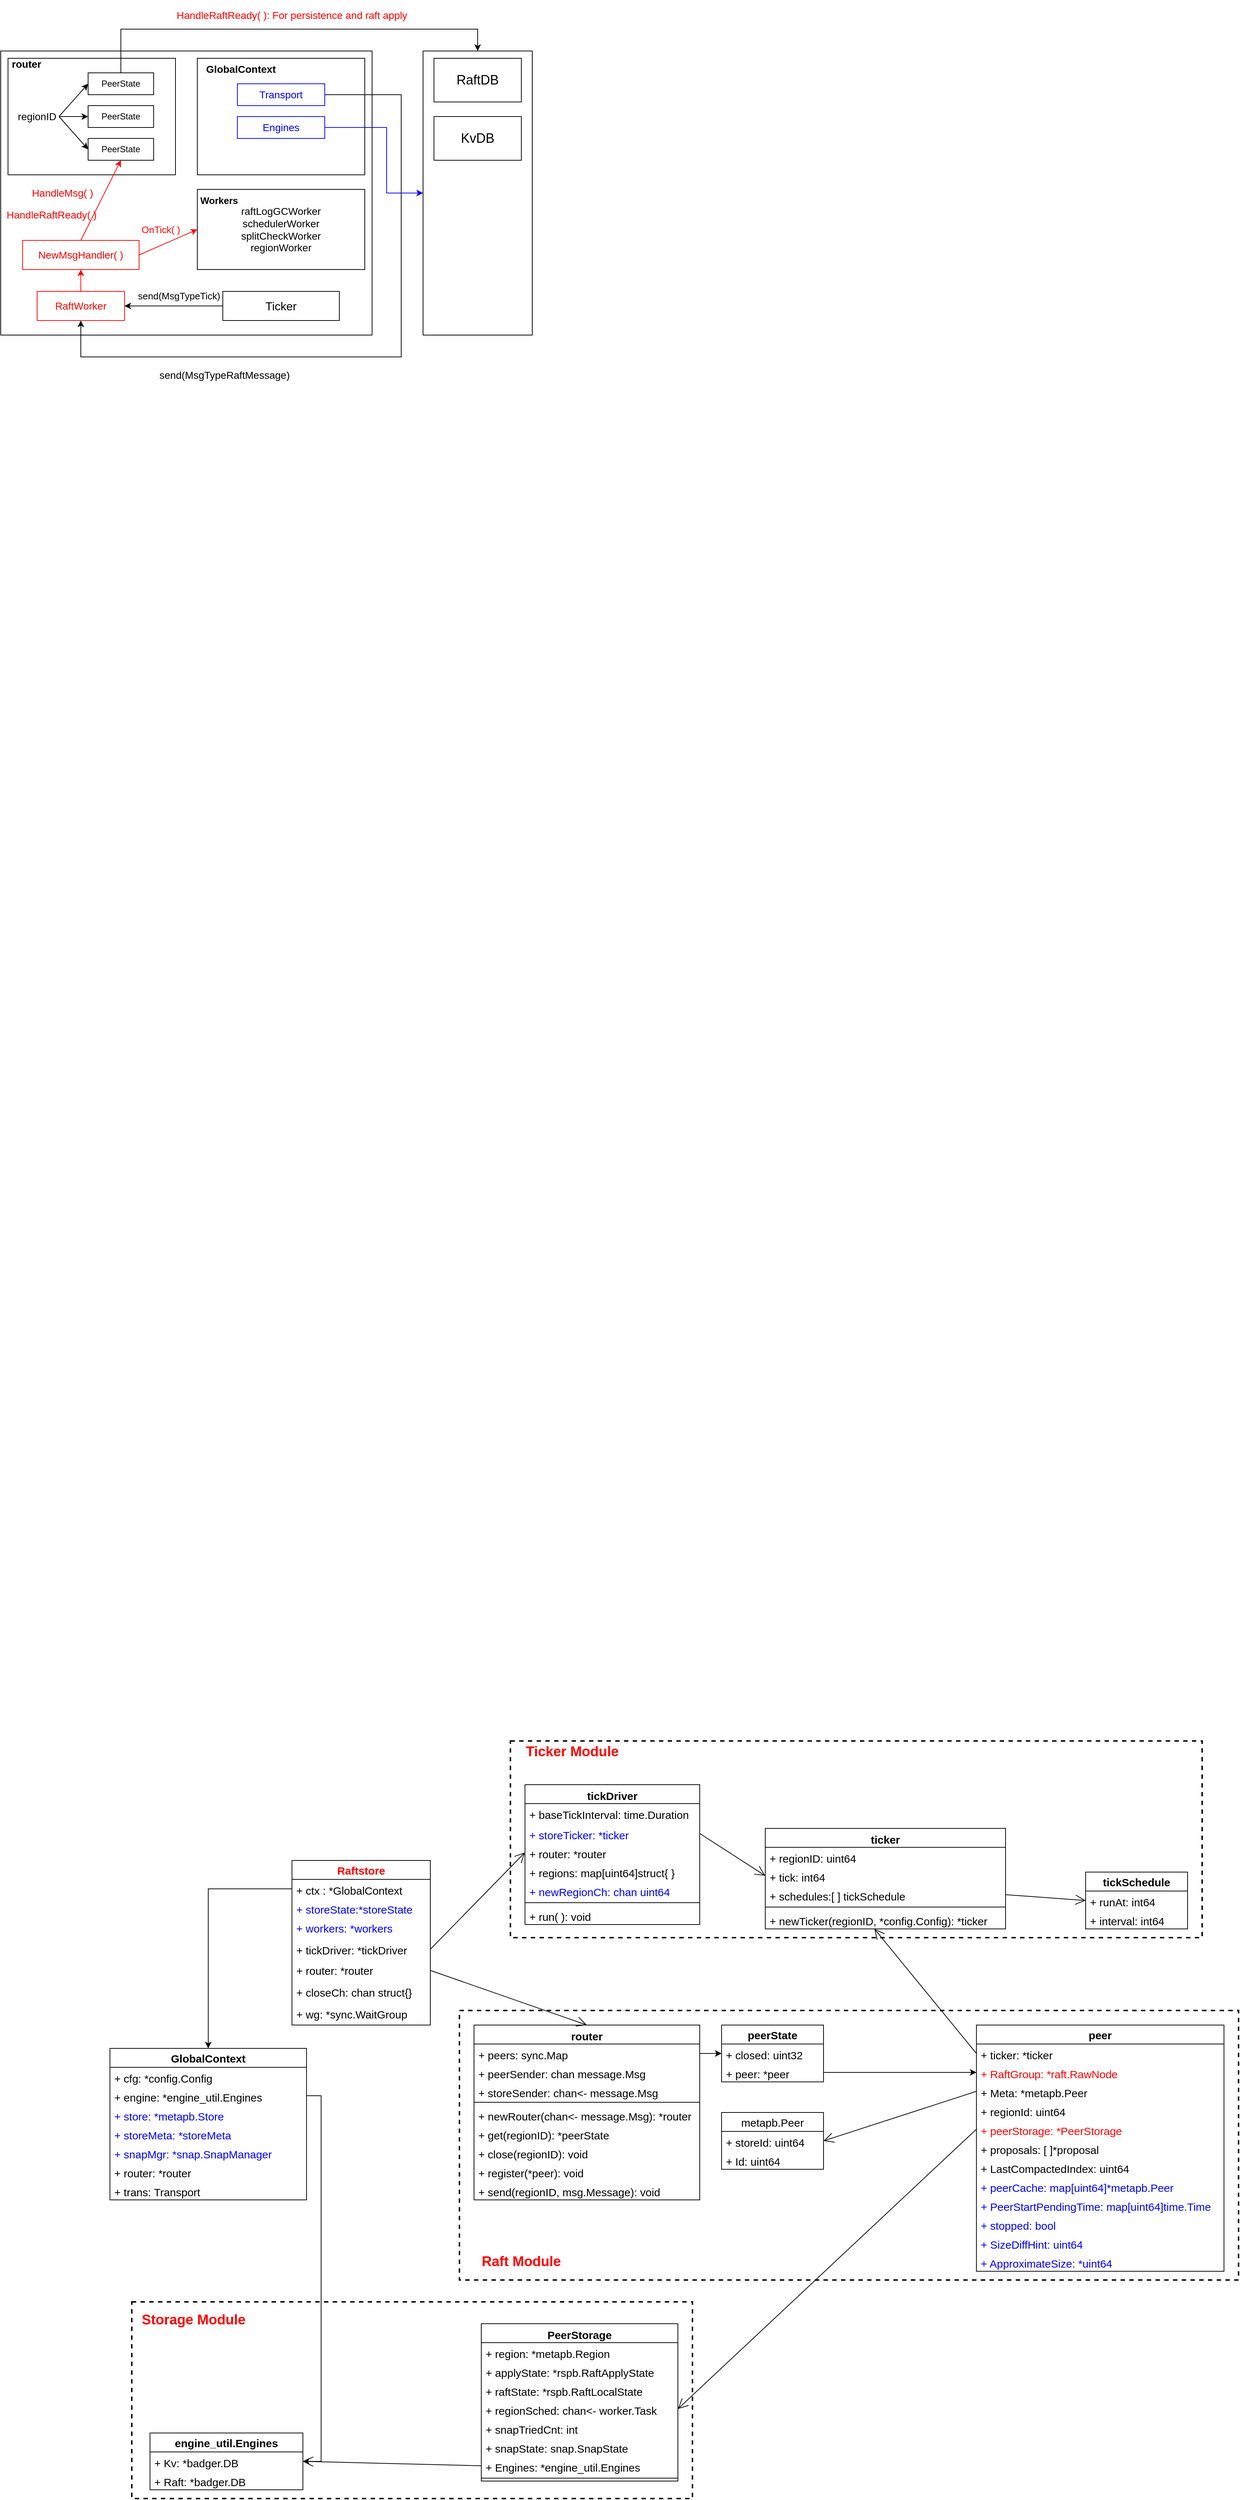<mxfile version="20.0.4" type="github">
  <diagram id="LNbFXsJFr9iNanMyev7O" name="Page-1">
    <mxGraphModel dx="2036" dy="1318" grid="1" gridSize="10" guides="1" tooltips="1" connect="1" arrows="1" fold="1" page="1" pageScale="1" pageWidth="1920" pageHeight="1200" math="0" shadow="0">
      <root>
        <mxCell id="0" />
        <mxCell id="1" parent="0" />
        <mxCell id="v7qtWtPgVOm1seYNRLXf-1" value="" style="rounded=0;whiteSpace=wrap;html=1;" parent="1" vertex="1">
          <mxGeometry x="20" y="130" width="510" height="390" as="geometry" />
        </mxCell>
        <mxCell id="v7qtWtPgVOm1seYNRLXf-2" value="" style="rounded=0;whiteSpace=wrap;html=1;" parent="1" vertex="1">
          <mxGeometry x="30" y="140" width="230" height="160" as="geometry" />
        </mxCell>
        <mxCell id="v7qtWtPgVOm1seYNRLXf-3" value="&lt;font style=&quot;font-size: 14px;&quot;&gt;router&lt;/font&gt;" style="text;strokeColor=none;fillColor=none;html=1;fontSize=24;fontStyle=1;verticalAlign=middle;align=center;" parent="1" vertex="1">
          <mxGeometry x="50" y="130" width="10" height="30" as="geometry" />
        </mxCell>
        <mxCell id="v7qtWtPgVOm1seYNRLXf-53" style="edgeStyle=orthogonalEdgeStyle;rounded=0;orthogonalLoop=1;jettySize=auto;html=1;exitX=0.5;exitY=0;exitDx=0;exitDy=0;entryX=0.5;entryY=0;entryDx=0;entryDy=0;fontSize=18;fontColor=#000000;strokeColor=#000000;" parent="1" source="v7qtWtPgVOm1seYNRLXf-4" target="v7qtWtPgVOm1seYNRLXf-47" edge="1">
          <mxGeometry relative="1" as="geometry">
            <Array as="points">
              <mxPoint x="185" y="100" />
              <mxPoint x="675" y="100" />
            </Array>
          </mxGeometry>
        </mxCell>
        <mxCell id="v7qtWtPgVOm1seYNRLXf-4" value="PeerState" style="rounded=0;whiteSpace=wrap;html=1;" parent="1" vertex="1">
          <mxGeometry x="140" y="160" width="90" height="30" as="geometry" />
        </mxCell>
        <mxCell id="v7qtWtPgVOm1seYNRLXf-5" value="PeerState" style="rounded=0;whiteSpace=wrap;html=1;" parent="1" vertex="1">
          <mxGeometry x="140" y="205" width="90" height="30" as="geometry" />
        </mxCell>
        <mxCell id="v7qtWtPgVOm1seYNRLXf-6" value="PeerState" style="rounded=0;whiteSpace=wrap;html=1;" parent="1" vertex="1">
          <mxGeometry x="140" y="250" width="90" height="30" as="geometry" />
        </mxCell>
        <mxCell id="v7qtWtPgVOm1seYNRLXf-7" value="regionID" style="text;html=1;strokeColor=none;fillColor=none;align=center;verticalAlign=middle;whiteSpace=wrap;rounded=0;fontSize=14;" parent="1" vertex="1">
          <mxGeometry x="40" y="205" width="60" height="30" as="geometry" />
        </mxCell>
        <mxCell id="v7qtWtPgVOm1seYNRLXf-9" value="" style="endArrow=classic;html=1;rounded=0;fontSize=14;exitX=1;exitY=0.5;exitDx=0;exitDy=0;entryX=0;entryY=0.5;entryDx=0;entryDy=0;" parent="1" source="v7qtWtPgVOm1seYNRLXf-7" target="v7qtWtPgVOm1seYNRLXf-4" edge="1">
          <mxGeometry width="50" height="50" relative="1" as="geometry">
            <mxPoint x="390" y="390" as="sourcePoint" />
            <mxPoint x="440" y="340" as="targetPoint" />
          </mxGeometry>
        </mxCell>
        <mxCell id="v7qtWtPgVOm1seYNRLXf-11" value="" style="endArrow=classic;html=1;rounded=0;fontSize=14;entryX=0;entryY=0.5;entryDx=0;entryDy=0;exitX=1;exitY=0.5;exitDx=0;exitDy=0;" parent="1" source="v7qtWtPgVOm1seYNRLXf-7" target="v7qtWtPgVOm1seYNRLXf-5" edge="1">
          <mxGeometry width="50" height="50" relative="1" as="geometry">
            <mxPoint x="100" y="210" as="sourcePoint" />
            <mxPoint x="150.0" y="185" as="targetPoint" />
          </mxGeometry>
        </mxCell>
        <mxCell id="v7qtWtPgVOm1seYNRLXf-12" value="" style="endArrow=classic;html=1;rounded=0;fontSize=14;entryX=0;entryY=0.5;entryDx=0;entryDy=0;exitX=1;exitY=0.5;exitDx=0;exitDy=0;" parent="1" source="v7qtWtPgVOm1seYNRLXf-7" target="v7qtWtPgVOm1seYNRLXf-6" edge="1">
          <mxGeometry width="50" height="50" relative="1" as="geometry">
            <mxPoint x="110.0" y="225" as="sourcePoint" />
            <mxPoint x="150.0" y="230" as="targetPoint" />
          </mxGeometry>
        </mxCell>
        <mxCell id="v7qtWtPgVOm1seYNRLXf-13" value="" style="rounded=0;whiteSpace=wrap;html=1;" parent="1" vertex="1">
          <mxGeometry x="290" y="140" width="230" height="160" as="geometry" />
        </mxCell>
        <mxCell id="v7qtWtPgVOm1seYNRLXf-15" value="&lt;b&gt;GlobalContext&lt;/b&gt;" style="text;html=1;strokeColor=none;fillColor=none;align=center;verticalAlign=middle;whiteSpace=wrap;rounded=0;fontSize=14;" parent="1" vertex="1">
          <mxGeometry x="320" y="140" width="60" height="30" as="geometry" />
        </mxCell>
        <mxCell id="v7qtWtPgVOm1seYNRLXf-57" style="edgeStyle=orthogonalEdgeStyle;rounded=0;orthogonalLoop=1;jettySize=auto;html=1;exitX=0.5;exitY=0;exitDx=0;exitDy=0;entryX=0.5;entryY=1;entryDx=0;entryDy=0;fontSize=14;fontColor=#FF0000;strokeColor=#FF0000;" parent="1" source="v7qtWtPgVOm1seYNRLXf-20" target="v7qtWtPgVOm1seYNRLXf-21" edge="1">
          <mxGeometry relative="1" as="geometry" />
        </mxCell>
        <mxCell id="v7qtWtPgVOm1seYNRLXf-20" value="&lt;font color=&quot;#ff0000&quot;&gt;RaftWorker&lt;/font&gt;" style="rounded=0;whiteSpace=wrap;html=1;fontSize=14;strokeColor=#FF0000;" parent="1" vertex="1">
          <mxGeometry x="70" y="460" width="120" height="40" as="geometry" />
        </mxCell>
        <mxCell id="v7qtWtPgVOm1seYNRLXf-21" value="&lt;font color=&quot;#ff0000&quot;&gt;NewMsgHandler( )&lt;/font&gt;" style="rounded=0;whiteSpace=wrap;html=1;fontSize=14;strokeColor=#FF0000;" parent="1" vertex="1">
          <mxGeometry x="50" y="390" width="160" height="40" as="geometry" />
        </mxCell>
        <mxCell id="v7qtWtPgVOm1seYNRLXf-27" value="" style="endArrow=classic;html=1;rounded=0;fontSize=14;fontColor=#FF0000;exitX=0.5;exitY=0;exitDx=0;exitDy=0;entryX=0.5;entryY=1;entryDx=0;entryDy=0;strokeColor=#FF0000;" parent="1" source="v7qtWtPgVOm1seYNRLXf-21" target="v7qtWtPgVOm1seYNRLXf-6" edge="1">
          <mxGeometry width="50" height="50" relative="1" as="geometry">
            <mxPoint x="450" y="490" as="sourcePoint" />
            <mxPoint x="500" y="440" as="targetPoint" />
          </mxGeometry>
        </mxCell>
        <mxCell id="v7qtWtPgVOm1seYNRLXf-28" value="HandleMsg( )" style="text;html=1;strokeColor=none;fillColor=none;align=center;verticalAlign=middle;whiteSpace=wrap;rounded=0;fontSize=14;fontColor=#FF0000;" parent="1" vertex="1">
          <mxGeometry x="50" y="310" width="110" height="30" as="geometry" />
        </mxCell>
        <mxCell id="v7qtWtPgVOm1seYNRLXf-29" value="HandleRaftReady( )" style="text;html=1;strokeColor=none;fillColor=none;align=center;verticalAlign=middle;whiteSpace=wrap;rounded=0;fontSize=14;fontColor=#FF0000;" parent="1" vertex="1">
          <mxGeometry x="20" y="340" width="140" height="30" as="geometry" />
        </mxCell>
        <mxCell id="v7qtWtPgVOm1seYNRLXf-38" style="edgeStyle=orthogonalEdgeStyle;rounded=0;orthogonalLoop=1;jettySize=auto;html=1;exitX=1;exitY=0.5;exitDx=0;exitDy=0;entryX=0.5;entryY=1;entryDx=0;entryDy=0;fontSize=13;fontColor=#FF0000;strokeColor=#000000;" parent="1" source="v7qtWtPgVOm1seYNRLXf-32" target="v7qtWtPgVOm1seYNRLXf-20" edge="1">
          <mxGeometry relative="1" as="geometry">
            <Array as="points">
              <mxPoint x="570" y="190" />
              <mxPoint x="570" y="550" />
              <mxPoint x="130" y="550" />
            </Array>
          </mxGeometry>
        </mxCell>
        <mxCell id="v7qtWtPgVOm1seYNRLXf-32" value="&lt;font color=&quot;#0000ff&quot;&gt;Transport&lt;/font&gt;" style="rounded=0;whiteSpace=wrap;html=1;fontSize=14;fontColor=#FF0000;strokeColor=#0000FF;" parent="1" vertex="1">
          <mxGeometry x="345" y="175" width="120" height="30" as="geometry" />
        </mxCell>
        <mxCell id="v7qtWtPgVOm1seYNRLXf-34" style="edgeStyle=orthogonalEdgeStyle;rounded=0;orthogonalLoop=1;jettySize=auto;html=1;exitX=0;exitY=0.5;exitDx=0;exitDy=0;entryX=1;entryY=0.5;entryDx=0;entryDy=0;fontSize=16;fontColor=#0000FF;strokeColor=#000000;" parent="1" source="v7qtWtPgVOm1seYNRLXf-33" target="v7qtWtPgVOm1seYNRLXf-20" edge="1">
          <mxGeometry relative="1" as="geometry" />
        </mxCell>
        <mxCell id="v7qtWtPgVOm1seYNRLXf-33" value="&lt;font style=&quot;font-size: 16px;&quot;&gt;Ticker&lt;/font&gt;" style="rounded=0;whiteSpace=wrap;html=1;" parent="1" vertex="1">
          <mxGeometry x="325" y="460" width="160" height="40" as="geometry" />
        </mxCell>
        <mxCell id="v7qtWtPgVOm1seYNRLXf-35" value="&lt;font color=&quot;#000000&quot; style=&quot;font-size: 13px;&quot;&gt;send(MsgTypeTick)&lt;/font&gt;" style="text;html=1;strokeColor=none;fillColor=none;align=center;verticalAlign=middle;whiteSpace=wrap;rounded=0;fontSize=16;fontColor=#0000FF;" parent="1" vertex="1">
          <mxGeometry x="180" y="450" width="170" height="30" as="geometry" />
        </mxCell>
        <mxCell id="v7qtWtPgVOm1seYNRLXf-40" value="&lt;font color=&quot;#000000&quot; style=&quot;font-size: 14px;&quot;&gt;send(MsgTypeRaftMessage)&lt;/font&gt;" style="text;html=1;strokeColor=none;fillColor=none;align=center;verticalAlign=middle;whiteSpace=wrap;rounded=0;fontSize=13;fontColor=#FF0000;" parent="1" vertex="1">
          <mxGeometry x="260" y="560" width="135" height="30" as="geometry" />
        </mxCell>
        <mxCell id="v7qtWtPgVOm1seYNRLXf-41" value="&lt;font color=&quot;#000000&quot;&gt;raftLogGCWorker&lt;br&gt;schedulerWorker&lt;br&gt;splitCheckWorker&lt;br&gt;regionWorker&lt;/font&gt;" style="rounded=0;whiteSpace=wrap;html=1;fontSize=14;fontColor=#FF0000;strokeColor=#000000;align=center;" parent="1" vertex="1">
          <mxGeometry x="290" y="320" width="230" height="110" as="geometry" />
        </mxCell>
        <mxCell id="v7qtWtPgVOm1seYNRLXf-42" value="&lt;b&gt;&lt;font color=&quot;#000000&quot; style=&quot;font-size: 13px;&quot;&gt;Workers&lt;/font&gt;&lt;/b&gt;" style="text;html=1;strokeColor=none;fillColor=none;align=center;verticalAlign=middle;whiteSpace=wrap;rounded=0;fontSize=14;fontColor=#FF0000;" parent="1" vertex="1">
          <mxGeometry x="290" y="320" width="60" height="30" as="geometry" />
        </mxCell>
        <mxCell id="v7qtWtPgVOm1seYNRLXf-45" value="" style="endArrow=classic;html=1;rounded=0;fontSize=13;fontColor=#000000;strokeColor=#FF0000;exitX=1;exitY=0.5;exitDx=0;exitDy=0;entryX=0;entryY=0.5;entryDx=0;entryDy=0;" parent="1" source="v7qtWtPgVOm1seYNRLXf-21" target="v7qtWtPgVOm1seYNRLXf-41" edge="1">
          <mxGeometry width="50" height="50" relative="1" as="geometry">
            <mxPoint x="450" y="410" as="sourcePoint" />
            <mxPoint x="500" y="360" as="targetPoint" />
          </mxGeometry>
        </mxCell>
        <mxCell id="v7qtWtPgVOm1seYNRLXf-46" value="&lt;font color=&quot;#ff0000&quot;&gt;OnTick( )&lt;/font&gt;" style="text;html=1;strokeColor=none;fillColor=none;align=center;verticalAlign=middle;whiteSpace=wrap;rounded=0;fontSize=13;fontColor=#000000;" parent="1" vertex="1">
          <mxGeometry x="200" y="360" width="80" height="30" as="geometry" />
        </mxCell>
        <mxCell id="v7qtWtPgVOm1seYNRLXf-47" value="" style="rounded=0;whiteSpace=wrap;html=1;fontSize=13;fontColor=#FF0000;strokeColor=#000000;" parent="1" vertex="1">
          <mxGeometry x="600" y="130" width="150" height="390" as="geometry" />
        </mxCell>
        <mxCell id="v7qtWtPgVOm1seYNRLXf-49" value="&lt;font style=&quot;font-size: 18px;&quot; color=&quot;#000000&quot;&gt;RaftDB&lt;/font&gt;" style="rounded=0;whiteSpace=wrap;html=1;fontSize=13;fontColor=#FF0000;strokeColor=#000000;" parent="1" vertex="1">
          <mxGeometry x="615" y="140" width="120" height="60" as="geometry" />
        </mxCell>
        <mxCell id="v7qtWtPgVOm1seYNRLXf-50" value="&lt;font color=&quot;#000000&quot;&gt;&lt;span style=&quot;font-size: 18px;&quot;&gt;KvDB&lt;/span&gt;&lt;/font&gt;" style="rounded=0;whiteSpace=wrap;html=1;fontSize=13;fontColor=#FF0000;strokeColor=#000000;" parent="1" vertex="1">
          <mxGeometry x="615" y="220" width="120" height="60" as="geometry" />
        </mxCell>
        <mxCell id="v7qtWtPgVOm1seYNRLXf-52" style="edgeStyle=orthogonalEdgeStyle;rounded=0;orthogonalLoop=1;jettySize=auto;html=1;exitX=1;exitY=0.5;exitDx=0;exitDy=0;entryX=0;entryY=0.5;entryDx=0;entryDy=0;fontSize=18;fontColor=#000000;strokeColor=#0000FF;" parent="1" source="v7qtWtPgVOm1seYNRLXf-51" target="v7qtWtPgVOm1seYNRLXf-47" edge="1">
          <mxGeometry relative="1" as="geometry">
            <Array as="points">
              <mxPoint x="550" y="235" />
              <mxPoint x="550" y="325" />
            </Array>
          </mxGeometry>
        </mxCell>
        <mxCell id="v7qtWtPgVOm1seYNRLXf-51" value="&lt;font color=&quot;#0000ff&quot;&gt;Engines&lt;/font&gt;" style="rounded=0;whiteSpace=wrap;html=1;fontSize=14;fontColor=#FF0000;strokeColor=#0000FF;" parent="1" vertex="1">
          <mxGeometry x="345" y="220" width="120" height="30" as="geometry" />
        </mxCell>
        <mxCell id="v7qtWtPgVOm1seYNRLXf-54" value="&lt;font style=&quot;font-size: 14px;&quot; color=&quot;#ff0000&quot;&gt;HandleRaftReady( ): For persistence and raft apply&lt;/font&gt;" style="text;html=1;strokeColor=none;fillColor=none;align=center;verticalAlign=middle;whiteSpace=wrap;rounded=0;fontSize=18;fontColor=#000000;" parent="1" vertex="1">
          <mxGeometry x="240" y="60" width="360" height="40" as="geometry" />
        </mxCell>
        <mxCell id="vhi4TItYWoOdSirbTyWl-1" value="Raftstore" style="swimlane;fontStyle=1;childLayout=stackLayout;horizontal=1;startSize=26;fillColor=none;horizontalStack=0;resizeParent=1;resizeParentMax=0;resizeLast=0;collapsible=1;marginBottom=0;fontColor=#FF0000;fontSize=15;" vertex="1" parent="1">
          <mxGeometry x="420" y="2614" width="190" height="226" as="geometry" />
        </mxCell>
        <mxCell id="vhi4TItYWoOdSirbTyWl-2" value="+ ctx : *GlobalContext" style="text;strokeColor=none;fillColor=none;align=left;verticalAlign=top;spacingLeft=4;spacingRight=4;overflow=hidden;rotatable=0;points=[[0,0.5],[1,0.5]];portConstraint=eastwest;fontSize=15;" vertex="1" parent="vhi4TItYWoOdSirbTyWl-1">
          <mxGeometry y="26" width="190" height="26" as="geometry" />
        </mxCell>
        <mxCell id="vhi4TItYWoOdSirbTyWl-3" value="+ storeState:*storeState" style="text;strokeColor=none;fillColor=none;align=left;verticalAlign=top;spacingLeft=4;spacingRight=4;overflow=hidden;rotatable=0;points=[[0,0.5],[1,0.5]];portConstraint=eastwest;fontColor=#0000FF;fontSize=15;" vertex="1" parent="vhi4TItYWoOdSirbTyWl-1">
          <mxGeometry y="52" width="190" height="26" as="geometry" />
        </mxCell>
        <mxCell id="vhi4TItYWoOdSirbTyWl-5" value="+ workers: *workers" style="text;strokeColor=none;fillColor=none;align=left;verticalAlign=top;spacingLeft=4;spacingRight=4;overflow=hidden;rotatable=0;points=[[0,0.5],[1,0.5]];portConstraint=eastwest;fontColor=#0000FF;fontSize=15;" vertex="1" parent="vhi4TItYWoOdSirbTyWl-1">
          <mxGeometry y="78" width="190" height="30" as="geometry" />
        </mxCell>
        <mxCell id="vhi4TItYWoOdSirbTyWl-6" value="+ tickDriver: *tickDriver" style="text;strokeColor=none;fillColor=none;align=left;verticalAlign=top;spacingLeft=4;spacingRight=4;overflow=hidden;rotatable=0;points=[[0,0.5],[1,0.5]];portConstraint=eastwest;fontSize=15;" vertex="1" parent="vhi4TItYWoOdSirbTyWl-1">
          <mxGeometry y="108" width="190" height="28" as="geometry" />
        </mxCell>
        <mxCell id="vhi4TItYWoOdSirbTyWl-4" value="+ router: *router" style="text;strokeColor=none;fillColor=none;align=left;verticalAlign=top;spacingLeft=4;spacingRight=4;overflow=hidden;rotatable=0;points=[[0,0.5],[1,0.5]];portConstraint=eastwest;fontSize=15;" vertex="1" parent="vhi4TItYWoOdSirbTyWl-1">
          <mxGeometry y="136" width="190" height="30" as="geometry" />
        </mxCell>
        <mxCell id="vhi4TItYWoOdSirbTyWl-7" value="+ closeCh: chan struct{}" style="text;strokeColor=none;fillColor=none;align=left;verticalAlign=top;spacingLeft=4;spacingRight=4;overflow=hidden;rotatable=0;points=[[0,0.5],[1,0.5]];portConstraint=eastwest;fontSize=15;" vertex="1" parent="vhi4TItYWoOdSirbTyWl-1">
          <mxGeometry y="166" width="190" height="30" as="geometry" />
        </mxCell>
        <mxCell id="vhi4TItYWoOdSirbTyWl-8" value="+ wg: *sync.WaitGroup" style="text;strokeColor=none;fillColor=none;align=left;verticalAlign=top;spacingLeft=4;spacingRight=4;overflow=hidden;rotatable=0;points=[[0,0.5],[1,0.5]];portConstraint=eastwest;fontSize=15;" vertex="1" parent="vhi4TItYWoOdSirbTyWl-1">
          <mxGeometry y="196" width="190" height="30" as="geometry" />
        </mxCell>
        <mxCell id="vhi4TItYWoOdSirbTyWl-17" value="router" style="swimlane;fontStyle=1;align=center;verticalAlign=top;childLayout=stackLayout;horizontal=1;startSize=26;horizontalStack=0;resizeParent=1;resizeParentMax=0;resizeLast=0;collapsible=1;marginBottom=0;fontSize=15;" vertex="1" parent="1">
          <mxGeometry x="670" y="2840" width="310" height="240" as="geometry" />
        </mxCell>
        <mxCell id="vhi4TItYWoOdSirbTyWl-18" value="+ peers: sync.Map" style="text;strokeColor=none;fillColor=none;align=left;verticalAlign=top;spacingLeft=4;spacingRight=4;overflow=hidden;rotatable=0;points=[[0,0.5],[1,0.5]];portConstraint=eastwest;fontSize=15;" vertex="1" parent="vhi4TItYWoOdSirbTyWl-17">
          <mxGeometry y="26" width="310" height="26" as="geometry" />
        </mxCell>
        <mxCell id="vhi4TItYWoOdSirbTyWl-21" value="+ peerSender: chan message.Msg" style="text;strokeColor=none;fillColor=none;align=left;verticalAlign=top;spacingLeft=4;spacingRight=4;overflow=hidden;rotatable=0;points=[[0,0.5],[1,0.5]];portConstraint=eastwest;fontSize=15;" vertex="1" parent="vhi4TItYWoOdSirbTyWl-17">
          <mxGeometry y="52" width="310" height="26" as="geometry" />
        </mxCell>
        <mxCell id="vhi4TItYWoOdSirbTyWl-22" value="+ storeSender: chan&lt;- message.Msg" style="text;strokeColor=none;fillColor=none;align=left;verticalAlign=top;spacingLeft=4;spacingRight=4;overflow=hidden;rotatable=0;points=[[0,0.5],[1,0.5]];portConstraint=eastwest;fontSize=15;" vertex="1" parent="vhi4TItYWoOdSirbTyWl-17">
          <mxGeometry y="78" width="310" height="24" as="geometry" />
        </mxCell>
        <mxCell id="vhi4TItYWoOdSirbTyWl-19" value="" style="line;strokeWidth=1;fillColor=none;align=left;verticalAlign=middle;spacingTop=-1;spacingLeft=3;spacingRight=3;rotatable=0;labelPosition=right;points=[];portConstraint=eastwest;fontSize=15;" vertex="1" parent="vhi4TItYWoOdSirbTyWl-17">
          <mxGeometry y="102" width="310" height="8" as="geometry" />
        </mxCell>
        <mxCell id="vhi4TItYWoOdSirbTyWl-20" value="+ newRouter(chan&lt;- message.Msg): *router" style="text;strokeColor=none;fillColor=none;align=left;verticalAlign=top;spacingLeft=4;spacingRight=4;overflow=hidden;rotatable=0;points=[[0,0.5],[1,0.5]];portConstraint=eastwest;fontSize=15;" vertex="1" parent="vhi4TItYWoOdSirbTyWl-17">
          <mxGeometry y="110" width="310" height="26" as="geometry" />
        </mxCell>
        <mxCell id="vhi4TItYWoOdSirbTyWl-23" value="+ get(regionID): *peerState" style="text;strokeColor=none;fillColor=none;align=left;verticalAlign=top;spacingLeft=4;spacingRight=4;overflow=hidden;rotatable=0;points=[[0,0.5],[1,0.5]];portConstraint=eastwest;fontSize=15;" vertex="1" parent="vhi4TItYWoOdSirbTyWl-17">
          <mxGeometry y="136" width="310" height="26" as="geometry" />
        </mxCell>
        <mxCell id="vhi4TItYWoOdSirbTyWl-25" value="+ close(regionID): void" style="text;strokeColor=none;fillColor=none;align=left;verticalAlign=top;spacingLeft=4;spacingRight=4;overflow=hidden;rotatable=0;points=[[0,0.5],[1,0.5]];portConstraint=eastwest;fontSize=15;" vertex="1" parent="vhi4TItYWoOdSirbTyWl-17">
          <mxGeometry y="162" width="310" height="26" as="geometry" />
        </mxCell>
        <mxCell id="vhi4TItYWoOdSirbTyWl-24" value="+ register(*peer): void" style="text;strokeColor=none;fillColor=none;align=left;verticalAlign=top;spacingLeft=4;spacingRight=4;overflow=hidden;rotatable=0;points=[[0,0.5],[1,0.5]];portConstraint=eastwest;fontSize=15;" vertex="1" parent="vhi4TItYWoOdSirbTyWl-17">
          <mxGeometry y="188" width="310" height="26" as="geometry" />
        </mxCell>
        <mxCell id="vhi4TItYWoOdSirbTyWl-26" value="+ send(regionID, msg.Message): void" style="text;strokeColor=none;fillColor=none;align=left;verticalAlign=top;spacingLeft=4;spacingRight=4;overflow=hidden;rotatable=0;points=[[0,0.5],[1,0.5]];portConstraint=eastwest;fontSize=15;" vertex="1" parent="vhi4TItYWoOdSirbTyWl-17">
          <mxGeometry y="214" width="310" height="26" as="geometry" />
        </mxCell>
        <mxCell id="vhi4TItYWoOdSirbTyWl-28" value="GlobalContext" style="swimlane;fontStyle=1;childLayout=stackLayout;horizontal=1;startSize=26;fillColor=none;horizontalStack=0;resizeParent=1;resizeParentMax=0;resizeLast=0;collapsible=1;marginBottom=0;fontSize=15;" vertex="1" parent="1">
          <mxGeometry x="170" y="2872" width="270" height="208" as="geometry" />
        </mxCell>
        <mxCell id="vhi4TItYWoOdSirbTyWl-29" value="+ cfg: *config.Config" style="text;strokeColor=none;fillColor=none;align=left;verticalAlign=top;spacingLeft=4;spacingRight=4;overflow=hidden;rotatable=0;points=[[0,0.5],[1,0.5]];portConstraint=eastwest;fontSize=15;" vertex="1" parent="vhi4TItYWoOdSirbTyWl-28">
          <mxGeometry y="26" width="270" height="26" as="geometry" />
        </mxCell>
        <mxCell id="vhi4TItYWoOdSirbTyWl-32" value="+ engine: *engine_util.Engines" style="text;strokeColor=none;fillColor=none;align=left;verticalAlign=top;spacingLeft=4;spacingRight=4;overflow=hidden;rotatable=0;points=[[0,0.5],[1,0.5]];portConstraint=eastwest;fontSize=15;" vertex="1" parent="vhi4TItYWoOdSirbTyWl-28">
          <mxGeometry y="52" width="270" height="26" as="geometry" />
        </mxCell>
        <mxCell id="vhi4TItYWoOdSirbTyWl-36" value="+ store: *metapb.Store" style="text;strokeColor=none;fillColor=none;align=left;verticalAlign=top;spacingLeft=4;spacingRight=4;overflow=hidden;rotatable=0;points=[[0,0.5],[1,0.5]];portConstraint=eastwest;fontColor=#0000FF;fontSize=15;" vertex="1" parent="vhi4TItYWoOdSirbTyWl-28">
          <mxGeometry y="78" width="270" height="26" as="geometry" />
        </mxCell>
        <mxCell id="vhi4TItYWoOdSirbTyWl-37" value="+ storeMeta: *storeMeta" style="text;strokeColor=none;fillColor=none;align=left;verticalAlign=top;spacingLeft=4;spacingRight=4;overflow=hidden;rotatable=0;points=[[0,0.5],[1,0.5]];portConstraint=eastwest;fontColor=#0000FF;fontSize=15;" vertex="1" parent="vhi4TItYWoOdSirbTyWl-28">
          <mxGeometry y="104" width="270" height="26" as="geometry" />
        </mxCell>
        <mxCell id="vhi4TItYWoOdSirbTyWl-38" value="+ snapMgr: *snap.SnapManager" style="text;strokeColor=none;fillColor=none;align=left;verticalAlign=top;spacingLeft=4;spacingRight=4;overflow=hidden;rotatable=0;points=[[0,0.5],[1,0.5]];portConstraint=eastwest;fontColor=#0000FF;fontSize=15;" vertex="1" parent="vhi4TItYWoOdSirbTyWl-28">
          <mxGeometry y="130" width="270" height="26" as="geometry" />
        </mxCell>
        <mxCell id="vhi4TItYWoOdSirbTyWl-39" value="+ router: *router" style="text;strokeColor=none;fillColor=none;align=left;verticalAlign=top;spacingLeft=4;spacingRight=4;overflow=hidden;rotatable=0;points=[[0,0.5],[1,0.5]];portConstraint=eastwest;fontSize=15;" vertex="1" parent="vhi4TItYWoOdSirbTyWl-28">
          <mxGeometry y="156" width="270" height="26" as="geometry" />
        </mxCell>
        <mxCell id="vhi4TItYWoOdSirbTyWl-41" value="+ trans: Transport" style="text;strokeColor=none;fillColor=none;align=left;verticalAlign=top;spacingLeft=4;spacingRight=4;overflow=hidden;rotatable=0;points=[[0,0.5],[1,0.5]];portConstraint=eastwest;fontSize=15;" vertex="1" parent="vhi4TItYWoOdSirbTyWl-28">
          <mxGeometry y="182" width="270" height="26" as="geometry" />
        </mxCell>
        <mxCell id="vhi4TItYWoOdSirbTyWl-42" style="edgeStyle=orthogonalEdgeStyle;rounded=0;orthogonalLoop=1;jettySize=auto;html=1;entryX=0.5;entryY=0;entryDx=0;entryDy=0;fontSize=15;" edge="1" parent="1" source="vhi4TItYWoOdSirbTyWl-2" target="vhi4TItYWoOdSirbTyWl-28">
          <mxGeometry relative="1" as="geometry" />
        </mxCell>
        <mxCell id="vhi4TItYWoOdSirbTyWl-44" value="peerState" style="swimlane;fontStyle=1;childLayout=stackLayout;horizontal=1;startSize=26;fillColor=none;horizontalStack=0;resizeParent=1;resizeParentMax=0;resizeLast=0;collapsible=1;marginBottom=0;fontColor=#000000;fontSize=15;" vertex="1" parent="1">
          <mxGeometry x="1010" y="2840" width="140" height="78" as="geometry" />
        </mxCell>
        <mxCell id="vhi4TItYWoOdSirbTyWl-45" value="+ closed: uint32" style="text;strokeColor=none;fillColor=none;align=left;verticalAlign=top;spacingLeft=4;spacingRight=4;overflow=hidden;rotatable=0;points=[[0,0.5],[1,0.5]];portConstraint=eastwest;fontColor=#000000;fontSize=15;" vertex="1" parent="vhi4TItYWoOdSirbTyWl-44">
          <mxGeometry y="26" width="140" height="26" as="geometry" />
        </mxCell>
        <mxCell id="vhi4TItYWoOdSirbTyWl-46" value="+ peer: *peer" style="text;strokeColor=none;fillColor=none;align=left;verticalAlign=top;spacingLeft=4;spacingRight=4;overflow=hidden;rotatable=0;points=[[0,0.5],[1,0.5]];portConstraint=eastwest;fontColor=#000000;fontSize=15;" vertex="1" parent="vhi4TItYWoOdSirbTyWl-44">
          <mxGeometry y="52" width="140" height="26" as="geometry" />
        </mxCell>
        <mxCell id="vhi4TItYWoOdSirbTyWl-48" style="edgeStyle=orthogonalEdgeStyle;rounded=0;orthogonalLoop=1;jettySize=auto;html=1;entryX=0;entryY=0.5;entryDx=0;entryDy=0;fontColor=#000000;fontSize=15;" edge="1" parent="1" source="vhi4TItYWoOdSirbTyWl-18" target="vhi4TItYWoOdSirbTyWl-45">
          <mxGeometry relative="1" as="geometry" />
        </mxCell>
        <mxCell id="vhi4TItYWoOdSirbTyWl-53" value="peer" style="swimlane;fontStyle=1;childLayout=stackLayout;horizontal=1;startSize=26;fillColor=none;horizontalStack=0;resizeParent=1;resizeParentMax=0;resizeLast=0;collapsible=1;marginBottom=0;fontColor=#000000;fontSize=15;" vertex="1" parent="1">
          <mxGeometry x="1360" y="2840" width="340" height="338" as="geometry" />
        </mxCell>
        <mxCell id="vhi4TItYWoOdSirbTyWl-54" value="+ ticker: *ticker" style="text;strokeColor=none;fillColor=none;align=left;verticalAlign=top;spacingLeft=4;spacingRight=4;overflow=hidden;rotatable=0;points=[[0,0.5],[1,0.5]];portConstraint=eastwest;fontColor=#000000;fontSize=15;" vertex="1" parent="vhi4TItYWoOdSirbTyWl-53">
          <mxGeometry y="26" width="340" height="26" as="geometry" />
        </mxCell>
        <mxCell id="vhi4TItYWoOdSirbTyWl-55" value="+ RaftGroup: *raft.RawNode" style="text;strokeColor=none;fillColor=none;align=left;verticalAlign=top;spacingLeft=4;spacingRight=4;overflow=hidden;rotatable=0;points=[[0,0.5],[1,0.5]];portConstraint=eastwest;fontColor=#FF0000;fontSize=15;" vertex="1" parent="vhi4TItYWoOdSirbTyWl-53">
          <mxGeometry y="52" width="340" height="26" as="geometry" />
        </mxCell>
        <mxCell id="vhi4TItYWoOdSirbTyWl-57" value="+ Meta: *metapb.Peer" style="text;strokeColor=none;fillColor=none;align=left;verticalAlign=top;spacingLeft=4;spacingRight=4;overflow=hidden;rotatable=0;points=[[0,0.5],[1,0.5]];portConstraint=eastwest;fontColor=#000000;fontSize=15;" vertex="1" parent="vhi4TItYWoOdSirbTyWl-53">
          <mxGeometry y="78" width="340" height="26" as="geometry" />
        </mxCell>
        <mxCell id="vhi4TItYWoOdSirbTyWl-58" value="+ regionId: uint64" style="text;strokeColor=none;fillColor=none;align=left;verticalAlign=top;spacingLeft=4;spacingRight=4;overflow=hidden;rotatable=0;points=[[0,0.5],[1,0.5]];portConstraint=eastwest;fontColor=#000000;fontSize=15;" vertex="1" parent="vhi4TItYWoOdSirbTyWl-53">
          <mxGeometry y="104" width="340" height="26" as="geometry" />
        </mxCell>
        <mxCell id="vhi4TItYWoOdSirbTyWl-56" value="+ peerStorage: *PeerStorage" style="text;strokeColor=none;fillColor=none;align=left;verticalAlign=top;spacingLeft=4;spacingRight=4;overflow=hidden;rotatable=0;points=[[0,0.5],[1,0.5]];portConstraint=eastwest;fontColor=#FF0000;fontSize=15;" vertex="1" parent="vhi4TItYWoOdSirbTyWl-53">
          <mxGeometry y="130" width="340" height="26" as="geometry" />
        </mxCell>
        <mxCell id="vhi4TItYWoOdSirbTyWl-59" value="+ proposals: [ ]*proposal" style="text;strokeColor=none;fillColor=none;align=left;verticalAlign=top;spacingLeft=4;spacingRight=4;overflow=hidden;rotatable=0;points=[[0,0.5],[1,0.5]];portConstraint=eastwest;fontColor=#000000;fontSize=15;" vertex="1" parent="vhi4TItYWoOdSirbTyWl-53">
          <mxGeometry y="156" width="340" height="26" as="geometry" />
        </mxCell>
        <mxCell id="vhi4TItYWoOdSirbTyWl-60" value="+ LastCompactedIndex: uint64" style="text;strokeColor=none;fillColor=none;align=left;verticalAlign=top;spacingLeft=4;spacingRight=4;overflow=hidden;rotatable=0;points=[[0,0.5],[1,0.5]];portConstraint=eastwest;fontColor=#000000;fontSize=15;" vertex="1" parent="vhi4TItYWoOdSirbTyWl-53">
          <mxGeometry y="182" width="340" height="26" as="geometry" />
        </mxCell>
        <mxCell id="vhi4TItYWoOdSirbTyWl-61" value="+ peerCache: map[uint64]*metapb.Peer" style="text;strokeColor=none;fillColor=none;align=left;verticalAlign=top;spacingLeft=4;spacingRight=4;overflow=hidden;rotatable=0;points=[[0,0.5],[1,0.5]];portConstraint=eastwest;fontColor=#0000FF;fontSize=15;" vertex="1" parent="vhi4TItYWoOdSirbTyWl-53">
          <mxGeometry y="208" width="340" height="26" as="geometry" />
        </mxCell>
        <mxCell id="vhi4TItYWoOdSirbTyWl-63" value="+ PeerStartPendingTime: map[uint64]time.Time" style="text;strokeColor=none;fillColor=none;align=left;verticalAlign=top;spacingLeft=4;spacingRight=4;overflow=hidden;rotatable=0;points=[[0,0.5],[1,0.5]];portConstraint=eastwest;fontColor=#0000FF;fontSize=15;" vertex="1" parent="vhi4TItYWoOdSirbTyWl-53">
          <mxGeometry y="234" width="340" height="26" as="geometry" />
        </mxCell>
        <mxCell id="vhi4TItYWoOdSirbTyWl-62" value="+ stopped: bool" style="text;strokeColor=none;fillColor=none;align=left;verticalAlign=top;spacingLeft=4;spacingRight=4;overflow=hidden;rotatable=0;points=[[0,0.5],[1,0.5]];portConstraint=eastwest;fontColor=#0000FF;fontSize=15;" vertex="1" parent="vhi4TItYWoOdSirbTyWl-53">
          <mxGeometry y="260" width="340" height="26" as="geometry" />
        </mxCell>
        <mxCell id="vhi4TItYWoOdSirbTyWl-64" value="+ SizeDiffHint: uint64" style="text;strokeColor=none;fillColor=none;align=left;verticalAlign=top;spacingLeft=4;spacingRight=4;overflow=hidden;rotatable=0;points=[[0,0.5],[1,0.5]];portConstraint=eastwest;fontColor=#0000FF;fontSize=15;" vertex="1" parent="vhi4TItYWoOdSirbTyWl-53">
          <mxGeometry y="286" width="340" height="26" as="geometry" />
        </mxCell>
        <mxCell id="vhi4TItYWoOdSirbTyWl-65" value="+ ApproximateSize: *uint64" style="text;strokeColor=none;fillColor=none;align=left;verticalAlign=top;spacingLeft=4;spacingRight=4;overflow=hidden;rotatable=0;points=[[0,0.5],[1,0.5]];portConstraint=eastwest;fontColor=#0000FF;fontSize=15;" vertex="1" parent="vhi4TItYWoOdSirbTyWl-53">
          <mxGeometry y="312" width="340" height="26" as="geometry" />
        </mxCell>
        <mxCell id="vhi4TItYWoOdSirbTyWl-66" style="edgeStyle=orthogonalEdgeStyle;rounded=0;orthogonalLoop=1;jettySize=auto;html=1;entryX=0;entryY=0.5;entryDx=0;entryDy=0;fontColor=#000000;fontSize=15;exitX=1;exitY=0.5;exitDx=0;exitDy=0;" edge="1" parent="1" source="vhi4TItYWoOdSirbTyWl-46" target="vhi4TItYWoOdSirbTyWl-55">
          <mxGeometry relative="1" as="geometry">
            <mxPoint x="1220" y="2905" as="sourcePoint" />
          </mxGeometry>
        </mxCell>
        <mxCell id="vhi4TItYWoOdSirbTyWl-74" value="metapb.Peer" style="swimlane;fontStyle=0;childLayout=stackLayout;horizontal=1;startSize=26;fillColor=none;horizontalStack=0;resizeParent=1;resizeParentMax=0;resizeLast=0;collapsible=1;marginBottom=0;fontSize=15;fontColor=#000000;strokeColor=default;" vertex="1" parent="1">
          <mxGeometry x="1010" y="2960" width="140" height="78" as="geometry" />
        </mxCell>
        <mxCell id="vhi4TItYWoOdSirbTyWl-76" value="+ storeId: uint64" style="text;strokeColor=none;fillColor=none;align=left;verticalAlign=top;spacingLeft=4;spacingRight=4;overflow=hidden;rotatable=0;points=[[0,0.5],[1,0.5]];portConstraint=eastwest;fontSize=15;fontColor=#000000;" vertex="1" parent="vhi4TItYWoOdSirbTyWl-74">
          <mxGeometry y="26" width="140" height="26" as="geometry" />
        </mxCell>
        <mxCell id="vhi4TItYWoOdSirbTyWl-77" value="+ Id: uint64" style="text;strokeColor=none;fillColor=none;align=left;verticalAlign=top;spacingLeft=4;spacingRight=4;overflow=hidden;rotatable=0;points=[[0,0.5],[1,0.5]];portConstraint=eastwest;fontSize=15;fontColor=#000000;" vertex="1" parent="vhi4TItYWoOdSirbTyWl-74">
          <mxGeometry y="52" width="140" height="26" as="geometry" />
        </mxCell>
        <mxCell id="vhi4TItYWoOdSirbTyWl-79" value="ticker" style="swimlane;fontStyle=1;align=center;verticalAlign=top;childLayout=stackLayout;horizontal=1;startSize=26;horizontalStack=0;resizeParent=1;resizeParentMax=0;resizeLast=0;collapsible=1;marginBottom=0;fontSize=15;fontColor=#000000;strokeColor=default;fillColor=none;gradientColor=#ffffff;" vertex="1" parent="1">
          <mxGeometry x="1070" y="2570" width="330" height="138" as="geometry" />
        </mxCell>
        <mxCell id="vhi4TItYWoOdSirbTyWl-80" value="+ regionID: uint64" style="text;strokeColor=none;fillColor=none;align=left;verticalAlign=top;spacingLeft=4;spacingRight=4;overflow=hidden;rotatable=0;points=[[0,0.5],[1,0.5]];portConstraint=eastwest;fontSize=15;fontColor=#000000;" vertex="1" parent="vhi4TItYWoOdSirbTyWl-79">
          <mxGeometry y="26" width="330" height="26" as="geometry" />
        </mxCell>
        <mxCell id="vhi4TItYWoOdSirbTyWl-83" value="+ tick: int64" style="text;strokeColor=none;fillColor=none;align=left;verticalAlign=top;spacingLeft=4;spacingRight=4;overflow=hidden;rotatable=0;points=[[0,0.5],[1,0.5]];portConstraint=eastwest;fontSize=15;fontColor=#000000;" vertex="1" parent="vhi4TItYWoOdSirbTyWl-79">
          <mxGeometry y="52" width="330" height="26" as="geometry" />
        </mxCell>
        <mxCell id="vhi4TItYWoOdSirbTyWl-84" value="+ schedules:[ ] tickSchedule" style="text;strokeColor=none;fillColor=none;align=left;verticalAlign=top;spacingLeft=4;spacingRight=4;overflow=hidden;rotatable=0;points=[[0,0.5],[1,0.5]];portConstraint=eastwest;fontSize=15;fontColor=#000000;" vertex="1" parent="vhi4TItYWoOdSirbTyWl-79">
          <mxGeometry y="78" width="330" height="26" as="geometry" />
        </mxCell>
        <mxCell id="vhi4TItYWoOdSirbTyWl-81" value="" style="line;strokeWidth=1;fillColor=none;align=left;verticalAlign=middle;spacingTop=-1;spacingLeft=3;spacingRight=3;rotatable=0;labelPosition=right;points=[];portConstraint=eastwest;fontSize=15;fontColor=#000000;" vertex="1" parent="vhi4TItYWoOdSirbTyWl-79">
          <mxGeometry y="104" width="330" height="8" as="geometry" />
        </mxCell>
        <mxCell id="vhi4TItYWoOdSirbTyWl-82" value="+ newTicker(regionID, *config.Config): *ticker" style="text;strokeColor=none;fillColor=none;align=left;verticalAlign=top;spacingLeft=4;spacingRight=4;overflow=hidden;rotatable=0;points=[[0,0.5],[1,0.5]];portConstraint=eastwest;fontSize=15;fontColor=#000000;" vertex="1" parent="vhi4TItYWoOdSirbTyWl-79">
          <mxGeometry y="112" width="330" height="26" as="geometry" />
        </mxCell>
        <mxCell id="vhi4TItYWoOdSirbTyWl-86" value="tickSchedule" style="swimlane;fontStyle=1;childLayout=stackLayout;horizontal=1;startSize=26;fillColor=none;horizontalStack=0;resizeParent=1;resizeParentMax=0;resizeLast=0;collapsible=1;marginBottom=0;fontSize=15;fontColor=#000000;strokeColor=default;" vertex="1" parent="1">
          <mxGeometry x="1510" y="2630" width="140" height="78" as="geometry" />
        </mxCell>
        <mxCell id="vhi4TItYWoOdSirbTyWl-87" value="+ runAt: int64" style="text;strokeColor=none;fillColor=none;align=left;verticalAlign=top;spacingLeft=4;spacingRight=4;overflow=hidden;rotatable=0;points=[[0,0.5],[1,0.5]];portConstraint=eastwest;fontSize=15;fontColor=#000000;" vertex="1" parent="vhi4TItYWoOdSirbTyWl-86">
          <mxGeometry y="26" width="140" height="26" as="geometry" />
        </mxCell>
        <mxCell id="vhi4TItYWoOdSirbTyWl-88" value="+ interval: int64" style="text;strokeColor=none;fillColor=none;align=left;verticalAlign=top;spacingLeft=4;spacingRight=4;overflow=hidden;rotatable=0;points=[[0,0.5],[1,0.5]];portConstraint=eastwest;fontSize=15;fontColor=#000000;" vertex="1" parent="vhi4TItYWoOdSirbTyWl-86">
          <mxGeometry y="52" width="140" height="26" as="geometry" />
        </mxCell>
        <mxCell id="vhi4TItYWoOdSirbTyWl-97" value="tickDriver" style="swimlane;fontStyle=1;align=center;verticalAlign=top;childLayout=stackLayout;horizontal=1;startSize=26;horizontalStack=0;resizeParent=1;resizeParentMax=0;resizeLast=0;collapsible=1;marginBottom=0;fontSize=15;fontColor=#000000;strokeColor=default;fillColor=none;gradientColor=#ffffff;" vertex="1" parent="1">
          <mxGeometry x="740" y="2510" width="240" height="192" as="geometry" />
        </mxCell>
        <mxCell id="vhi4TItYWoOdSirbTyWl-92" value="+ baseTickInterval: time.Duration" style="text;strokeColor=none;fillColor=none;align=left;verticalAlign=top;spacingLeft=4;spacingRight=4;overflow=hidden;rotatable=0;points=[[0,0.5],[1,0.5]];portConstraint=eastwest;fontSize=15;fontColor=#000000;" vertex="1" parent="vhi4TItYWoOdSirbTyWl-97">
          <mxGeometry y="26" width="240" height="28" as="geometry" />
        </mxCell>
        <mxCell id="vhi4TItYWoOdSirbTyWl-96" value="+ storeTicker: *ticker" style="text;strokeColor=none;fillColor=none;align=left;verticalAlign=top;spacingLeft=4;spacingRight=4;overflow=hidden;rotatable=0;points=[[0,0.5],[1,0.5]];portConstraint=eastwest;fontSize=15;fontColor=#0000FF;" vertex="1" parent="vhi4TItYWoOdSirbTyWl-97">
          <mxGeometry y="54" width="240" height="26" as="geometry" />
        </mxCell>
        <mxCell id="vhi4TItYWoOdSirbTyWl-95" value="+ router: *router" style="text;strokeColor=none;fillColor=none;align=left;verticalAlign=top;spacingLeft=4;spacingRight=4;overflow=hidden;rotatable=0;points=[[0,0.5],[1,0.5]];portConstraint=eastwest;fontSize=15;fontColor=#000000;" vertex="1" parent="vhi4TItYWoOdSirbTyWl-97">
          <mxGeometry y="80" width="240" height="26" as="geometry" />
        </mxCell>
        <mxCell id="vhi4TItYWoOdSirbTyWl-94" value="+ regions: map[uint64]struct{ }" style="text;strokeColor=none;fillColor=none;align=left;verticalAlign=top;spacingLeft=4;spacingRight=4;overflow=hidden;rotatable=0;points=[[0,0.5],[1,0.5]];portConstraint=eastwest;fontSize=15;fontColor=#000000;" vertex="1" parent="vhi4TItYWoOdSirbTyWl-97">
          <mxGeometry y="106" width="240" height="26" as="geometry" />
        </mxCell>
        <mxCell id="vhi4TItYWoOdSirbTyWl-93" value="+ newRegionCh: chan uint64" style="text;strokeColor=none;fillColor=none;align=left;verticalAlign=top;spacingLeft=4;spacingRight=4;overflow=hidden;rotatable=0;points=[[0,0.5],[1,0.5]];portConstraint=eastwest;fontSize=15;fontColor=#0000FF;" vertex="1" parent="vhi4TItYWoOdSirbTyWl-97">
          <mxGeometry y="132" width="240" height="26" as="geometry" />
        </mxCell>
        <mxCell id="vhi4TItYWoOdSirbTyWl-99" value="" style="line;strokeWidth=1;fillColor=none;align=left;verticalAlign=middle;spacingTop=-1;spacingLeft=3;spacingRight=3;rotatable=0;labelPosition=right;points=[];portConstraint=eastwest;fontSize=15;fontColor=#000000;" vertex="1" parent="vhi4TItYWoOdSirbTyWl-97">
          <mxGeometry y="158" width="240" height="8" as="geometry" />
        </mxCell>
        <mxCell id="vhi4TItYWoOdSirbTyWl-100" value="+ run( ): void" style="text;strokeColor=none;fillColor=none;align=left;verticalAlign=top;spacingLeft=4;spacingRight=4;overflow=hidden;rotatable=0;points=[[0,0.5],[1,0.5]];portConstraint=eastwest;fontSize=15;fontColor=#000000;" vertex="1" parent="vhi4TItYWoOdSirbTyWl-97">
          <mxGeometry y="166" width="240" height="26" as="geometry" />
        </mxCell>
        <mxCell id="vhi4TItYWoOdSirbTyWl-103" value="PeerStorage" style="swimlane;fontStyle=1;align=center;verticalAlign=top;childLayout=stackLayout;horizontal=1;startSize=26;horizontalStack=0;resizeParent=1;resizeParentMax=0;resizeLast=0;collapsible=1;marginBottom=0;fontSize=15;fontColor=#000000;strokeColor=default;fillColor=none;gradientColor=#ffffff;" vertex="1" parent="1">
          <mxGeometry x="680" y="3250" width="270" height="216" as="geometry" />
        </mxCell>
        <mxCell id="vhi4TItYWoOdSirbTyWl-104" value="+ region: *metapb.Region" style="text;strokeColor=none;fillColor=none;align=left;verticalAlign=top;spacingLeft=4;spacingRight=4;overflow=hidden;rotatable=0;points=[[0,0.5],[1,0.5]];portConstraint=eastwest;fontSize=15;fontColor=#000000;" vertex="1" parent="vhi4TItYWoOdSirbTyWl-103">
          <mxGeometry y="26" width="270" height="26" as="geometry" />
        </mxCell>
        <mxCell id="vhi4TItYWoOdSirbTyWl-108" value="+ applyState: *rspb.RaftApplyState" style="text;strokeColor=none;fillColor=none;align=left;verticalAlign=top;spacingLeft=4;spacingRight=4;overflow=hidden;rotatable=0;points=[[0,0.5],[1,0.5]];portConstraint=eastwest;fontSize=15;fontColor=#000000;" vertex="1" parent="vhi4TItYWoOdSirbTyWl-103">
          <mxGeometry y="52" width="270" height="26" as="geometry" />
        </mxCell>
        <mxCell id="vhi4TItYWoOdSirbTyWl-107" value="+ raftState: *rspb.RaftLocalState" style="text;strokeColor=none;fillColor=none;align=left;verticalAlign=top;spacingLeft=4;spacingRight=4;overflow=hidden;rotatable=0;points=[[0,0.5],[1,0.5]];portConstraint=eastwest;fontSize=15;fontColor=#000000;" vertex="1" parent="vhi4TItYWoOdSirbTyWl-103">
          <mxGeometry y="78" width="270" height="26" as="geometry" />
        </mxCell>
        <mxCell id="vhi4TItYWoOdSirbTyWl-110" value="+ regionSched: chan&lt;- worker.Task" style="text;strokeColor=none;fillColor=none;align=left;verticalAlign=top;spacingLeft=4;spacingRight=4;overflow=hidden;rotatable=0;points=[[0,0.5],[1,0.5]];portConstraint=eastwest;fontSize=15;fontColor=#000000;" vertex="1" parent="vhi4TItYWoOdSirbTyWl-103">
          <mxGeometry y="104" width="270" height="26" as="geometry" />
        </mxCell>
        <mxCell id="vhi4TItYWoOdSirbTyWl-111" value="+ snapTriedCnt: int" style="text;strokeColor=none;fillColor=none;align=left;verticalAlign=top;spacingLeft=4;spacingRight=4;overflow=hidden;rotatable=0;points=[[0,0.5],[1,0.5]];portConstraint=eastwest;fontSize=15;fontColor=#000000;" vertex="1" parent="vhi4TItYWoOdSirbTyWl-103">
          <mxGeometry y="130" width="270" height="26" as="geometry" />
        </mxCell>
        <mxCell id="vhi4TItYWoOdSirbTyWl-109" value="+ snapState: snap.SnapState" style="text;strokeColor=none;fillColor=none;align=left;verticalAlign=top;spacingLeft=4;spacingRight=4;overflow=hidden;rotatable=0;points=[[0,0.5],[1,0.5]];portConstraint=eastwest;fontSize=15;fontColor=#000000;" vertex="1" parent="vhi4TItYWoOdSirbTyWl-103">
          <mxGeometry y="156" width="270" height="26" as="geometry" />
        </mxCell>
        <mxCell id="vhi4TItYWoOdSirbTyWl-112" value="+ Engines: *engine_util.Engines" style="text;strokeColor=none;fillColor=none;align=left;verticalAlign=top;spacingLeft=4;spacingRight=4;overflow=hidden;rotatable=0;points=[[0,0.5],[1,0.5]];portConstraint=eastwest;fontSize=15;fontColor=#000000;" vertex="1" parent="vhi4TItYWoOdSirbTyWl-103">
          <mxGeometry y="182" width="270" height="26" as="geometry" />
        </mxCell>
        <mxCell id="vhi4TItYWoOdSirbTyWl-105" value="" style="line;strokeWidth=1;fillColor=none;align=left;verticalAlign=middle;spacingTop=-1;spacingLeft=3;spacingRight=3;rotatable=0;labelPosition=right;points=[];portConstraint=eastwest;fontSize=15;fontColor=#000000;" vertex="1" parent="vhi4TItYWoOdSirbTyWl-103">
          <mxGeometry y="208" width="270" height="8" as="geometry" />
        </mxCell>
        <mxCell id="vhi4TItYWoOdSirbTyWl-118" value="engine_util.Engines" style="swimlane;fontStyle=1;childLayout=stackLayout;horizontal=1;startSize=26;fillColor=none;horizontalStack=0;resizeParent=1;resizeParentMax=0;resizeLast=0;collapsible=1;marginBottom=0;fontSize=15;fontColor=#000000;strokeColor=default;" vertex="1" parent="1">
          <mxGeometry x="225" y="3400" width="210" height="78" as="geometry" />
        </mxCell>
        <mxCell id="vhi4TItYWoOdSirbTyWl-119" value="+ Kv: *badger.DB" style="text;strokeColor=none;fillColor=none;align=left;verticalAlign=top;spacingLeft=4;spacingRight=4;overflow=hidden;rotatable=0;points=[[0,0.5],[1,0.5]];portConstraint=eastwest;fontSize=15;fontColor=#000000;" vertex="1" parent="vhi4TItYWoOdSirbTyWl-118">
          <mxGeometry y="26" width="210" height="26" as="geometry" />
        </mxCell>
        <mxCell id="vhi4TItYWoOdSirbTyWl-122" value="+ Raft: *badger.DB" style="text;strokeColor=none;fillColor=none;align=left;verticalAlign=top;spacingLeft=4;spacingRight=4;overflow=hidden;rotatable=0;points=[[0,0.5],[1,0.5]];portConstraint=eastwest;fontSize=15;fontColor=#000000;" vertex="1" parent="vhi4TItYWoOdSirbTyWl-118">
          <mxGeometry y="52" width="210" height="26" as="geometry" />
        </mxCell>
        <mxCell id="vhi4TItYWoOdSirbTyWl-123" style="edgeStyle=orthogonalEdgeStyle;rounded=0;orthogonalLoop=1;jettySize=auto;html=1;entryX=1;entryY=0.5;entryDx=0;entryDy=0;fontSize=15;fontColor=#000000;" edge="1" parent="1" source="vhi4TItYWoOdSirbTyWl-32" target="vhi4TItYWoOdSirbTyWl-119">
          <mxGeometry relative="1" as="geometry" />
        </mxCell>
        <mxCell id="vhi4TItYWoOdSirbTyWl-125" value="" style="endArrow=open;endFill=1;endSize=12;html=1;rounded=0;fontSize=15;fontColor=#000000;entryX=1;entryY=0.5;entryDx=0;entryDy=0;exitX=0;exitY=0.5;exitDx=0;exitDy=0;" edge="1" parent="1" source="vhi4TItYWoOdSirbTyWl-112" target="vhi4TItYWoOdSirbTyWl-119">
          <mxGeometry width="160" relative="1" as="geometry">
            <mxPoint x="790" y="2940" as="sourcePoint" />
            <mxPoint x="950" y="2940" as="targetPoint" />
          </mxGeometry>
        </mxCell>
        <mxCell id="vhi4TItYWoOdSirbTyWl-126" value="" style="endArrow=open;endFill=1;endSize=12;html=1;rounded=0;fontSize=15;fontColor=#000000;exitX=0;exitY=0.5;exitDx=0;exitDy=0;entryX=1;entryY=0.5;entryDx=0;entryDy=0;" edge="1" parent="1" source="vhi4TItYWoOdSirbTyWl-56" target="vhi4TItYWoOdSirbTyWl-110">
          <mxGeometry width="160" relative="1" as="geometry">
            <mxPoint x="790" y="2940" as="sourcePoint" />
            <mxPoint x="950" y="2940" as="targetPoint" />
          </mxGeometry>
        </mxCell>
        <mxCell id="vhi4TItYWoOdSirbTyWl-127" value="" style="endArrow=open;endFill=1;endSize=12;html=1;rounded=0;fontSize=15;fontColor=#000000;exitX=0;exitY=0.5;exitDx=0;exitDy=0;entryX=1;entryY=0.5;entryDx=0;entryDy=0;" edge="1" parent="1" source="vhi4TItYWoOdSirbTyWl-57" target="vhi4TItYWoOdSirbTyWl-76">
          <mxGeometry width="160" relative="1" as="geometry">
            <mxPoint x="1320" y="2941" as="sourcePoint" />
            <mxPoint x="1220" y="2999" as="targetPoint" />
          </mxGeometry>
        </mxCell>
        <mxCell id="vhi4TItYWoOdSirbTyWl-128" value="" style="endArrow=open;endFill=1;endSize=12;html=1;rounded=0;fontSize=15;fontColor=#000000;exitX=1;exitY=0.5;exitDx=0;exitDy=0;entryX=0;entryY=0.5;entryDx=0;entryDy=0;" edge="1" parent="1" source="vhi4TItYWoOdSirbTyWl-6" target="vhi4TItYWoOdSirbTyWl-95">
          <mxGeometry width="160" relative="1" as="geometry">
            <mxPoint x="1210" y="2993" as="sourcePoint" />
            <mxPoint x="995" y="3297.0" as="targetPoint" />
          </mxGeometry>
        </mxCell>
        <mxCell id="vhi4TItYWoOdSirbTyWl-129" value="" style="endArrow=open;endFill=1;endSize=12;html=1;rounded=0;fontSize=15;fontColor=#000000;exitX=1;exitY=0.5;exitDx=0;exitDy=0;entryX=0;entryY=0.5;entryDx=0;entryDy=0;" edge="1" parent="1" source="vhi4TItYWoOdSirbTyWl-84" target="vhi4TItYWoOdSirbTyWl-87">
          <mxGeometry width="160" relative="1" as="geometry">
            <mxPoint x="1220" y="3003" as="sourcePoint" />
            <mxPoint x="1005" y="3307.0" as="targetPoint" />
          </mxGeometry>
        </mxCell>
        <mxCell id="vhi4TItYWoOdSirbTyWl-130" value="" style="endArrow=open;endFill=1;endSize=12;html=1;rounded=0;fontSize=15;fontColor=#000000;exitX=1;exitY=0.5;exitDx=0;exitDy=0;entryX=0.5;entryY=0;entryDx=0;entryDy=0;" edge="1" parent="1" source="vhi4TItYWoOdSirbTyWl-4" target="vhi4TItYWoOdSirbTyWl-17">
          <mxGeometry width="160" relative="1" as="geometry">
            <mxPoint x="1230" y="3013" as="sourcePoint" />
            <mxPoint x="1015" y="3317.0" as="targetPoint" />
          </mxGeometry>
        </mxCell>
        <mxCell id="vhi4TItYWoOdSirbTyWl-131" value="" style="endArrow=open;endFill=1;endSize=12;html=1;rounded=0;fontSize=15;fontColor=#000000;exitX=1;exitY=0.5;exitDx=0;exitDy=0;entryX=0;entryY=0.5;entryDx=0;entryDy=0;" edge="1" parent="1" source="vhi4TItYWoOdSirbTyWl-96" target="vhi4TItYWoOdSirbTyWl-83">
          <mxGeometry width="160" relative="1" as="geometry">
            <mxPoint x="1240" y="3023" as="sourcePoint" />
            <mxPoint x="1025" y="3327.0" as="targetPoint" />
          </mxGeometry>
        </mxCell>
        <mxCell id="vhi4TItYWoOdSirbTyWl-132" value="" style="endArrow=open;endFill=1;endSize=12;html=1;rounded=0;fontSize=15;fontColor=#000000;exitX=0;exitY=0.5;exitDx=0;exitDy=0;entryX=0.454;entryY=0.994;entryDx=0;entryDy=0;entryPerimeter=0;" edge="1" parent="1" source="vhi4TItYWoOdSirbTyWl-54" target="vhi4TItYWoOdSirbTyWl-82">
          <mxGeometry width="160" relative="1" as="geometry">
            <mxPoint x="1250" y="3033" as="sourcePoint" />
            <mxPoint x="1035" y="3337.0" as="targetPoint" />
          </mxGeometry>
        </mxCell>
        <mxCell id="vhi4TItYWoOdSirbTyWl-133" value="" style="rounded=0;whiteSpace=wrap;html=1;fontSize=15;fontColor=#0000FF;strokeColor=default;fillColor=none;gradientColor=#ffffff;verticalAlign=middle;dashed=1;strokeWidth=2;" vertex="1" parent="1">
          <mxGeometry x="720" y="2450" width="950" height="270" as="geometry" />
        </mxCell>
        <mxCell id="vhi4TItYWoOdSirbTyWl-134" value="&lt;font color=&quot;#ff0000&quot; style=&quot;font-size: 19px;&quot;&gt;&lt;b&gt;Ticker Module&lt;/b&gt;&lt;/font&gt;" style="text;html=1;strokeColor=none;fillColor=none;align=center;verticalAlign=middle;whiteSpace=wrap;rounded=0;dashed=1;fontSize=15;fontColor=#0000FF;" vertex="1" parent="1">
          <mxGeometry x="700" y="2450" width="210" height="30" as="geometry" />
        </mxCell>
        <mxCell id="vhi4TItYWoOdSirbTyWl-135" value="" style="rounded=0;whiteSpace=wrap;html=1;fontSize=15;fontColor=#0000FF;strokeColor=default;fillColor=none;gradientColor=#ffffff;verticalAlign=middle;dashed=1;strokeWidth=2;" vertex="1" parent="1">
          <mxGeometry x="650" y="2820" width="1070" height="370" as="geometry" />
        </mxCell>
        <mxCell id="vhi4TItYWoOdSirbTyWl-136" value="&lt;font color=&quot;#ff0000&quot; style=&quot;font-size: 19px;&quot;&gt;&lt;b&gt;Raft Module&lt;/b&gt;&lt;/font&gt;" style="text;html=1;strokeColor=none;fillColor=none;align=center;verticalAlign=middle;whiteSpace=wrap;rounded=0;dashed=1;fontSize=15;fontColor=#0000FF;" vertex="1" parent="1">
          <mxGeometry x="630" y="3150" width="210" height="30" as="geometry" />
        </mxCell>
        <mxCell id="vhi4TItYWoOdSirbTyWl-137" value="" style="rounded=0;whiteSpace=wrap;html=1;fontSize=15;fontColor=#0000FF;strokeColor=default;fillColor=none;gradientColor=#ffffff;verticalAlign=middle;dashed=1;strokeWidth=2;" vertex="1" parent="1">
          <mxGeometry x="200" y="3220" width="770" height="270" as="geometry" />
        </mxCell>
        <mxCell id="vhi4TItYWoOdSirbTyWl-139" value="&lt;font color=&quot;#ff0000&quot; style=&quot;font-size: 19px;&quot;&gt;&lt;b&gt;Storage Module&lt;/b&gt;&lt;/font&gt;" style="text;html=1;strokeColor=none;fillColor=none;align=center;verticalAlign=middle;whiteSpace=wrap;rounded=0;dashed=1;fontSize=15;fontColor=#0000FF;" vertex="1" parent="1">
          <mxGeometry x="180" y="3230" width="210" height="30" as="geometry" />
        </mxCell>
      </root>
    </mxGraphModel>
  </diagram>
</mxfile>

